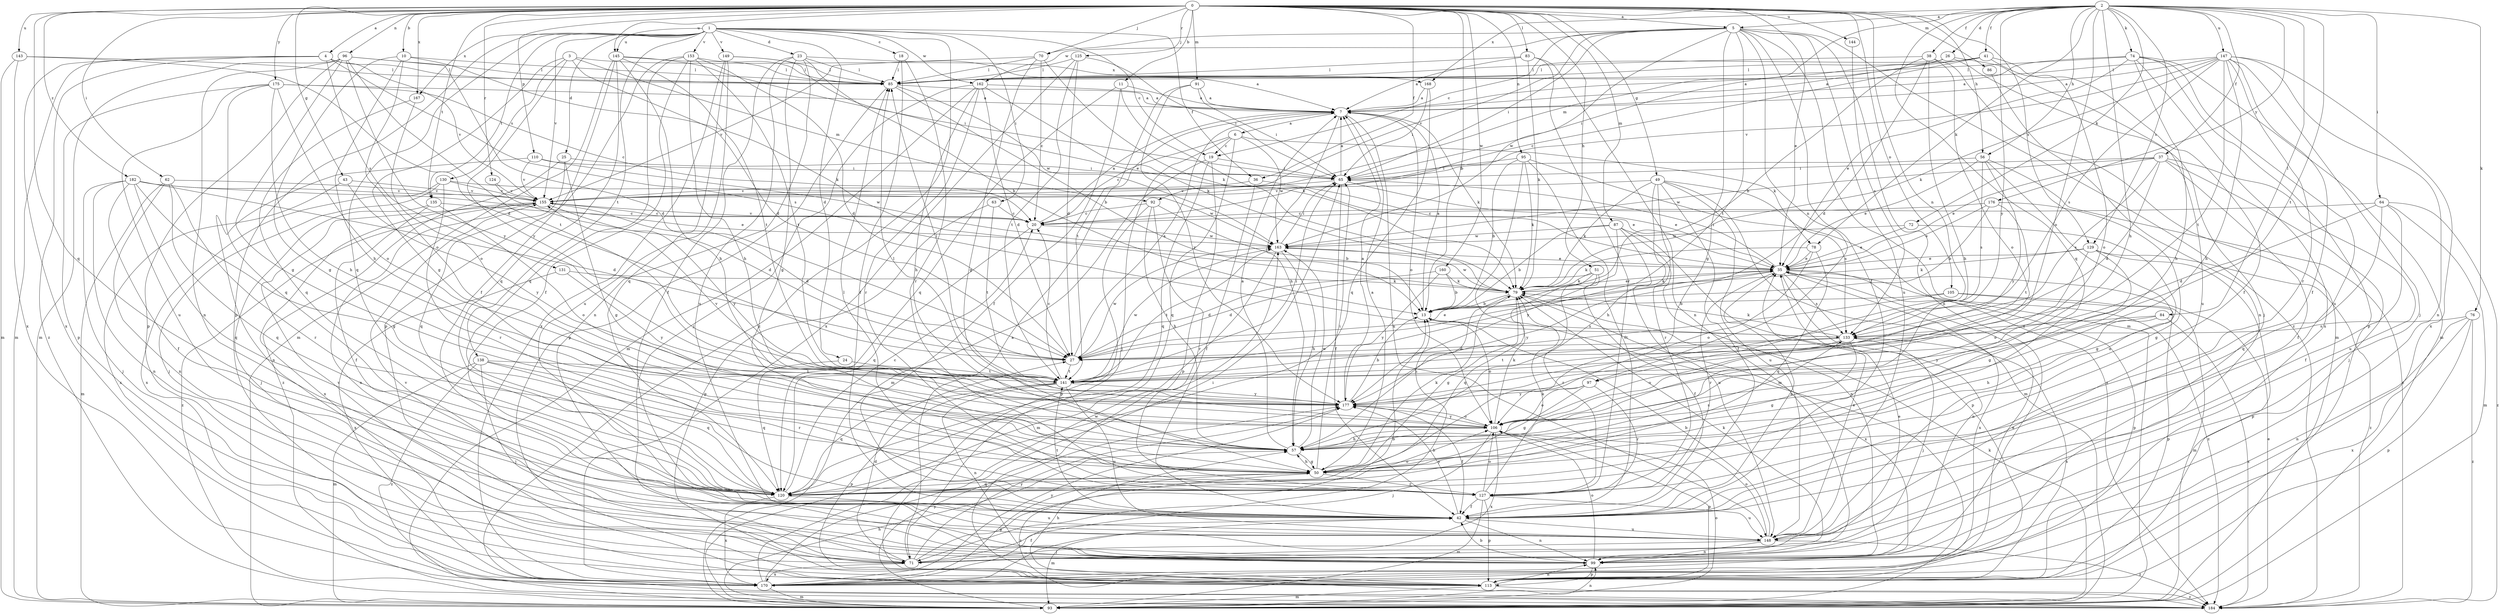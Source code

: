 strict digraph  {
0;
1;
2;
3;
4;
5;
6;
7;
10;
11;
13;
18;
19;
20;
23;
24;
25;
26;
27;
35;
36;
37;
38;
41;
42;
43;
49;
50;
51;
56;
57;
62;
63;
64;
65;
70;
71;
72;
74;
76;
78;
79;
83;
84;
85;
86;
87;
91;
92;
93;
95;
96;
97;
99;
105;
106;
110;
113;
120;
124;
125;
127;
129;
130;
131;
133;
135;
138;
141;
143;
144;
145;
147;
148;
149;
153;
155;
160;
162;
163;
167;
168;
170;
175;
176;
177;
182;
184;
0 -> 4  [label=a];
0 -> 5  [label=a];
0 -> 10  [label=b];
0 -> 11  [label=b];
0 -> 13  [label=b];
0 -> 35  [label=e];
0 -> 36  [label=f];
0 -> 43  [label=g];
0 -> 49  [label=g];
0 -> 51  [label=h];
0 -> 56  [label=h];
0 -> 62  [label=i];
0 -> 70  [label=j];
0 -> 83  [label=l];
0 -> 86  [label=m];
0 -> 87  [label=m];
0 -> 91  [label=m];
0 -> 95  [label=n];
0 -> 96  [label=n];
0 -> 97  [label=n];
0 -> 105  [label=o];
0 -> 110  [label=p];
0 -> 120  [label=q];
0 -> 124  [label=r];
0 -> 125  [label=r];
0 -> 129  [label=s];
0 -> 135  [label=t];
0 -> 143  [label=u];
0 -> 144  [label=u];
0 -> 145  [label=u];
0 -> 160  [label=w];
0 -> 167  [label=x];
0 -> 175  [label=y];
0 -> 182  [label=z];
1 -> 18  [label=c];
1 -> 19  [label=c];
1 -> 23  [label=d];
1 -> 24  [label=d];
1 -> 25  [label=d];
1 -> 36  [label=f];
1 -> 63  [label=i];
1 -> 113  [label=p];
1 -> 120  [label=q];
1 -> 135  [label=t];
1 -> 138  [label=t];
1 -> 145  [label=u];
1 -> 149  [label=v];
1 -> 153  [label=v];
1 -> 155  [label=v];
1 -> 162  [label=w];
1 -> 167  [label=x];
1 -> 184  [label=z];
2 -> 5  [label=a];
2 -> 26  [label=d];
2 -> 37  [label=f];
2 -> 38  [label=f];
2 -> 41  [label=f];
2 -> 56  [label=h];
2 -> 57  [label=h];
2 -> 64  [label=i];
2 -> 72  [label=k];
2 -> 74  [label=k];
2 -> 76  [label=k];
2 -> 78  [label=k];
2 -> 84  [label=l];
2 -> 92  [label=m];
2 -> 106  [label=o];
2 -> 120  [label=q];
2 -> 129  [label=s];
2 -> 141  [label=t];
2 -> 147  [label=u];
2 -> 168  [label=x];
2 -> 176  [label=y];
2 -> 177  [label=y];
3 -> 27  [label=d];
3 -> 50  [label=g];
3 -> 92  [label=m];
3 -> 130  [label=s];
3 -> 168  [label=x];
3 -> 177  [label=y];
4 -> 85  [label=l];
4 -> 93  [label=m];
4 -> 131  [label=s];
4 -> 133  [label=s];
4 -> 155  [label=v];
4 -> 170  [label=x];
4 -> 184  [label=z];
5 -> 19  [label=c];
5 -> 42  [label=f];
5 -> 50  [label=g];
5 -> 65  [label=i];
5 -> 70  [label=j];
5 -> 93  [label=m];
5 -> 97  [label=n];
5 -> 99  [label=n];
5 -> 141  [label=t];
5 -> 148  [label=u];
5 -> 155  [label=v];
5 -> 162  [label=w];
5 -> 163  [label=w];
5 -> 184  [label=z];
6 -> 19  [label=c];
6 -> 20  [label=c];
6 -> 71  [label=j];
6 -> 78  [label=k];
6 -> 120  [label=q];
6 -> 163  [label=w];
7 -> 6  [label=a];
7 -> 57  [label=h];
7 -> 79  [label=k];
7 -> 106  [label=o];
7 -> 148  [label=u];
10 -> 50  [label=g];
10 -> 57  [label=h];
10 -> 79  [label=k];
10 -> 85  [label=l];
10 -> 106  [label=o];
11 -> 7  [label=a];
11 -> 42  [label=f];
11 -> 79  [label=k];
11 -> 120  [label=q];
13 -> 7  [label=a];
13 -> 106  [label=o];
13 -> 133  [label=s];
18 -> 42  [label=f];
18 -> 85  [label=l];
18 -> 127  [label=r];
19 -> 65  [label=i];
19 -> 93  [label=m];
19 -> 113  [label=p];
19 -> 120  [label=q];
20 -> 7  [label=a];
20 -> 120  [label=q];
20 -> 155  [label=v];
20 -> 163  [label=w];
23 -> 7  [label=a];
23 -> 13  [label=b];
23 -> 42  [label=f];
23 -> 50  [label=g];
23 -> 85  [label=l];
23 -> 99  [label=n];
23 -> 148  [label=u];
24 -> 120  [label=q];
24 -> 141  [label=t];
25 -> 50  [label=g];
25 -> 65  [label=i];
25 -> 120  [label=q];
25 -> 184  [label=z];
26 -> 7  [label=a];
26 -> 65  [label=i];
26 -> 71  [label=j];
26 -> 85  [label=l];
26 -> 148  [label=u];
27 -> 7  [label=a];
27 -> 35  [label=e];
27 -> 141  [label=t];
27 -> 163  [label=w];
35 -> 65  [label=i];
35 -> 79  [label=k];
35 -> 99  [label=n];
35 -> 113  [label=p];
35 -> 127  [label=r];
35 -> 133  [label=s];
35 -> 170  [label=x];
35 -> 177  [label=y];
35 -> 184  [label=z];
36 -> 35  [label=e];
36 -> 42  [label=f];
36 -> 155  [label=v];
37 -> 27  [label=d];
37 -> 35  [label=e];
37 -> 42  [label=f];
37 -> 65  [label=i];
37 -> 71  [label=j];
37 -> 133  [label=s];
37 -> 148  [label=u];
37 -> 163  [label=w];
38 -> 13  [label=b];
38 -> 27  [label=d];
38 -> 57  [label=h];
38 -> 85  [label=l];
38 -> 93  [label=m];
38 -> 106  [label=o];
41 -> 7  [label=a];
41 -> 20  [label=c];
41 -> 42  [label=f];
41 -> 85  [label=l];
41 -> 106  [label=o];
42 -> 35  [label=e];
42 -> 93  [label=m];
42 -> 99  [label=n];
42 -> 141  [label=t];
42 -> 148  [label=u];
42 -> 177  [label=y];
43 -> 155  [label=v];
43 -> 170  [label=x];
43 -> 177  [label=y];
49 -> 42  [label=f];
49 -> 57  [label=h];
49 -> 79  [label=k];
49 -> 93  [label=m];
49 -> 127  [label=r];
49 -> 133  [label=s];
49 -> 148  [label=u];
49 -> 155  [label=v];
50 -> 7  [label=a];
50 -> 57  [label=h];
50 -> 65  [label=i];
50 -> 79  [label=k];
50 -> 120  [label=q];
50 -> 127  [label=r];
50 -> 133  [label=s];
50 -> 184  [label=z];
51 -> 27  [label=d];
51 -> 42  [label=f];
51 -> 79  [label=k];
51 -> 120  [label=q];
51 -> 127  [label=r];
56 -> 35  [label=e];
56 -> 65  [label=i];
56 -> 133  [label=s];
56 -> 148  [label=u];
56 -> 177  [label=y];
56 -> 184  [label=z];
57 -> 7  [label=a];
57 -> 50  [label=g];
57 -> 163  [label=w];
62 -> 93  [label=m];
62 -> 99  [label=n];
62 -> 120  [label=q];
62 -> 127  [label=r];
62 -> 155  [label=v];
63 -> 20  [label=c];
63 -> 113  [label=p];
63 -> 141  [label=t];
64 -> 20  [label=c];
64 -> 27  [label=d];
64 -> 42  [label=f];
64 -> 93  [label=m];
64 -> 120  [label=q];
64 -> 184  [label=z];
65 -> 7  [label=a];
65 -> 35  [label=e];
65 -> 42  [label=f];
65 -> 155  [label=v];
70 -> 20  [label=c];
70 -> 50  [label=g];
70 -> 79  [label=k];
70 -> 85  [label=l];
70 -> 155  [label=v];
71 -> 7  [label=a];
71 -> 13  [label=b];
71 -> 27  [label=d];
71 -> 35  [label=e];
71 -> 42  [label=f];
71 -> 155  [label=v];
71 -> 170  [label=x];
71 -> 177  [label=y];
72 -> 35  [label=e];
72 -> 50  [label=g];
72 -> 163  [label=w];
74 -> 7  [label=a];
74 -> 35  [label=e];
74 -> 57  [label=h];
74 -> 85  [label=l];
74 -> 93  [label=m];
74 -> 113  [label=p];
74 -> 148  [label=u];
74 -> 170  [label=x];
76 -> 99  [label=n];
76 -> 113  [label=p];
76 -> 133  [label=s];
76 -> 170  [label=x];
76 -> 184  [label=z];
78 -> 35  [label=e];
78 -> 79  [label=k];
78 -> 106  [label=o];
78 -> 120  [label=q];
79 -> 13  [label=b];
79 -> 35  [label=e];
79 -> 50  [label=g];
79 -> 57  [label=h];
79 -> 163  [label=w];
79 -> 170  [label=x];
83 -> 7  [label=a];
83 -> 79  [label=k];
83 -> 85  [label=l];
83 -> 99  [label=n];
83 -> 127  [label=r];
84 -> 57  [label=h];
84 -> 133  [label=s];
84 -> 177  [label=y];
84 -> 184  [label=z];
85 -> 7  [label=a];
85 -> 13  [label=b];
85 -> 113  [label=p];
85 -> 163  [label=w];
86 -> 99  [label=n];
87 -> 13  [label=b];
87 -> 99  [label=n];
87 -> 113  [label=p];
87 -> 148  [label=u];
87 -> 163  [label=w];
87 -> 177  [label=y];
91 -> 7  [label=a];
91 -> 65  [label=i];
91 -> 141  [label=t];
91 -> 177  [label=y];
92 -> 13  [label=b];
92 -> 20  [label=c];
92 -> 57  [label=h];
92 -> 113  [label=p];
92 -> 127  [label=r];
93 -> 57  [label=h];
93 -> 79  [label=k];
93 -> 99  [label=n];
93 -> 106  [label=o];
93 -> 177  [label=y];
95 -> 13  [label=b];
95 -> 42  [label=f];
95 -> 65  [label=i];
95 -> 79  [label=k];
95 -> 93  [label=m];
95 -> 184  [label=z];
96 -> 27  [label=d];
96 -> 50  [label=g];
96 -> 85  [label=l];
96 -> 93  [label=m];
96 -> 99  [label=n];
96 -> 113  [label=p];
96 -> 141  [label=t];
96 -> 177  [label=y];
97 -> 50  [label=g];
97 -> 106  [label=o];
97 -> 127  [label=r];
97 -> 177  [label=y];
99 -> 79  [label=k];
99 -> 106  [label=o];
99 -> 113  [label=p];
99 -> 155  [label=v];
99 -> 42  [label=b];
105 -> 13  [label=b];
105 -> 93  [label=m];
105 -> 113  [label=p];
105 -> 141  [label=t];
106 -> 57  [label=h];
106 -> 71  [label=j];
106 -> 79  [label=k];
106 -> 85  [label=l];
106 -> 113  [label=p];
106 -> 170  [label=x];
106 -> 177  [label=y];
110 -> 65  [label=i];
110 -> 99  [label=n];
110 -> 155  [label=v];
110 -> 163  [label=w];
113 -> 57  [label=h];
113 -> 93  [label=m];
113 -> 99  [label=n];
113 -> 133  [label=s];
113 -> 184  [label=z];
120 -> 20  [label=c];
120 -> 106  [label=o];
120 -> 148  [label=u];
120 -> 170  [label=x];
124 -> 27  [label=d];
124 -> 155  [label=v];
125 -> 27  [label=d];
125 -> 65  [label=i];
125 -> 85  [label=l];
125 -> 141  [label=t];
125 -> 170  [label=x];
127 -> 42  [label=f];
127 -> 79  [label=k];
127 -> 85  [label=l];
127 -> 93  [label=m];
127 -> 106  [label=o];
127 -> 113  [label=p];
127 -> 148  [label=u];
129 -> 35  [label=e];
129 -> 50  [label=g];
129 -> 79  [label=k];
129 -> 106  [label=o];
129 -> 113  [label=p];
129 -> 184  [label=z];
130 -> 71  [label=j];
130 -> 127  [label=r];
130 -> 155  [label=v];
130 -> 163  [label=w];
130 -> 170  [label=x];
131 -> 79  [label=k];
131 -> 170  [label=x];
131 -> 177  [label=y];
133 -> 27  [label=d];
133 -> 50  [label=g];
133 -> 71  [label=j];
133 -> 79  [label=k];
133 -> 106  [label=o];
133 -> 141  [label=t];
135 -> 20  [label=c];
135 -> 42  [label=f];
135 -> 71  [label=j];
135 -> 106  [label=o];
138 -> 71  [label=j];
138 -> 93  [label=m];
138 -> 120  [label=q];
138 -> 127  [label=r];
138 -> 141  [label=t];
138 -> 184  [label=z];
141 -> 20  [label=c];
141 -> 65  [label=i];
141 -> 85  [label=l];
141 -> 99  [label=n];
141 -> 113  [label=p];
141 -> 120  [label=q];
141 -> 148  [label=u];
141 -> 163  [label=w];
141 -> 177  [label=y];
143 -> 27  [label=d];
143 -> 85  [label=l];
143 -> 93  [label=m];
143 -> 170  [label=x];
144 -> 133  [label=s];
145 -> 42  [label=f];
145 -> 57  [label=h];
145 -> 65  [label=i];
145 -> 85  [label=l];
145 -> 93  [label=m];
145 -> 120  [label=q];
145 -> 141  [label=t];
147 -> 7  [label=a];
147 -> 42  [label=f];
147 -> 57  [label=h];
147 -> 71  [label=j];
147 -> 79  [label=k];
147 -> 85  [label=l];
147 -> 99  [label=n];
147 -> 127  [label=r];
147 -> 133  [label=s];
147 -> 141  [label=t];
147 -> 155  [label=v];
147 -> 170  [label=x];
148 -> 13  [label=b];
148 -> 35  [label=e];
148 -> 71  [label=j];
148 -> 99  [label=n];
148 -> 106  [label=o];
148 -> 184  [label=z];
149 -> 35  [label=e];
149 -> 85  [label=l];
149 -> 120  [label=q];
149 -> 148  [label=u];
149 -> 170  [label=x];
153 -> 27  [label=d];
153 -> 42  [label=f];
153 -> 57  [label=h];
153 -> 85  [label=l];
153 -> 113  [label=p];
153 -> 120  [label=q];
153 -> 141  [label=t];
155 -> 20  [label=c];
155 -> 27  [label=d];
155 -> 99  [label=n];
155 -> 170  [label=x];
155 -> 177  [label=y];
155 -> 184  [label=z];
160 -> 13  [label=b];
160 -> 27  [label=d];
160 -> 79  [label=k];
160 -> 177  [label=y];
162 -> 7  [label=a];
162 -> 27  [label=d];
162 -> 57  [label=h];
162 -> 71  [label=j];
162 -> 79  [label=k];
162 -> 93  [label=m];
162 -> 127  [label=r];
163 -> 35  [label=e];
163 -> 57  [label=h];
163 -> 65  [label=i];
163 -> 93  [label=m];
163 -> 141  [label=t];
167 -> 106  [label=o];
167 -> 120  [label=q];
168 -> 7  [label=a];
168 -> 65  [label=i];
168 -> 120  [label=q];
170 -> 13  [label=b];
170 -> 35  [label=e];
170 -> 50  [label=g];
170 -> 65  [label=i];
170 -> 93  [label=m];
170 -> 163  [label=w];
170 -> 177  [label=y];
175 -> 7  [label=a];
175 -> 20  [label=c];
175 -> 57  [label=h];
175 -> 106  [label=o];
175 -> 113  [label=p];
175 -> 120  [label=q];
175 -> 148  [label=u];
176 -> 13  [label=b];
176 -> 20  [label=c];
176 -> 35  [label=e];
176 -> 50  [label=g];
176 -> 141  [label=t];
177 -> 7  [label=a];
177 -> 13  [label=b];
177 -> 42  [label=f];
177 -> 106  [label=o];
177 -> 155  [label=v];
182 -> 27  [label=d];
182 -> 35  [label=e];
182 -> 42  [label=f];
182 -> 50  [label=g];
182 -> 71  [label=j];
182 -> 99  [label=n];
182 -> 120  [label=q];
182 -> 155  [label=v];
184 -> 35  [label=e];
}
